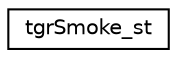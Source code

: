 digraph "Graphical Class Hierarchy"
{
  edge [fontname="Helvetica",fontsize="10",labelfontname="Helvetica",labelfontsize="10"];
  node [fontname="Helvetica",fontsize="10",shape=record];
  rankdir="LR";
  Node1 [label="tgrSmoke_st",height=0.2,width=0.4,color="black", fillcolor="white", style="filled",URL="$structtgr_smoke__st.html"];
}

